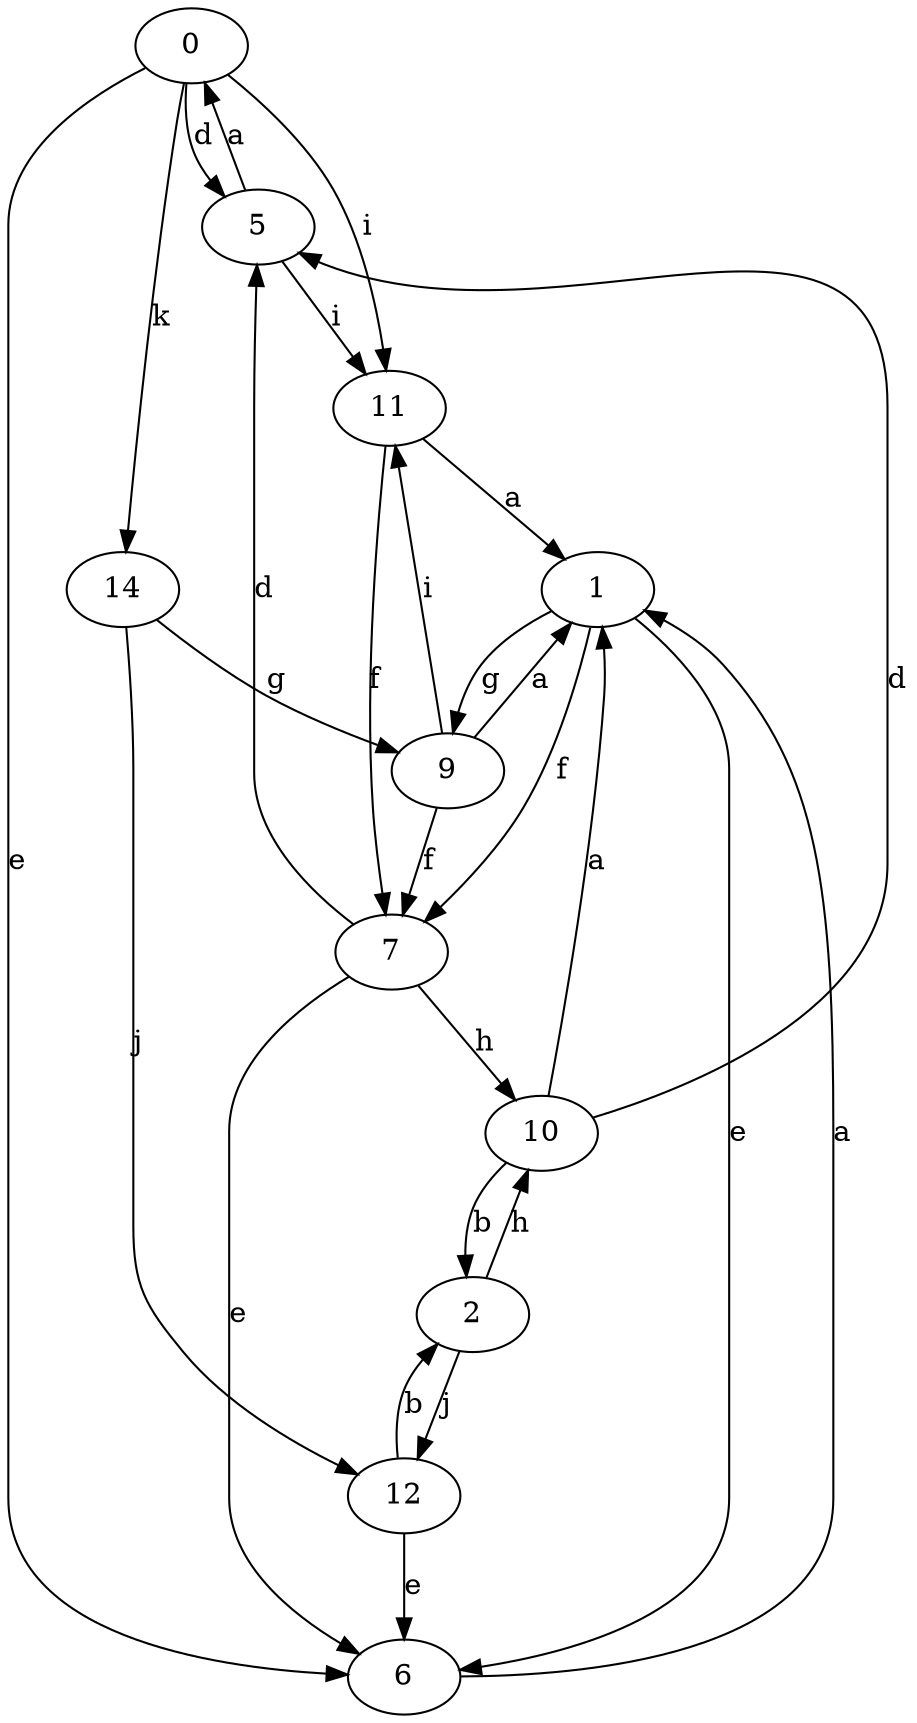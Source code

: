 strict digraph  {
0;
1;
2;
5;
6;
7;
9;
10;
11;
12;
14;
0 -> 5  [label=d];
0 -> 6  [label=e];
0 -> 11  [label=i];
0 -> 14  [label=k];
1 -> 6  [label=e];
1 -> 7  [label=f];
1 -> 9  [label=g];
2 -> 10  [label=h];
2 -> 12  [label=j];
5 -> 0  [label=a];
5 -> 11  [label=i];
6 -> 1  [label=a];
7 -> 5  [label=d];
7 -> 6  [label=e];
7 -> 10  [label=h];
9 -> 1  [label=a];
9 -> 7  [label=f];
9 -> 11  [label=i];
10 -> 1  [label=a];
10 -> 2  [label=b];
10 -> 5  [label=d];
11 -> 1  [label=a];
11 -> 7  [label=f];
12 -> 2  [label=b];
12 -> 6  [label=e];
14 -> 9  [label=g];
14 -> 12  [label=j];
}
